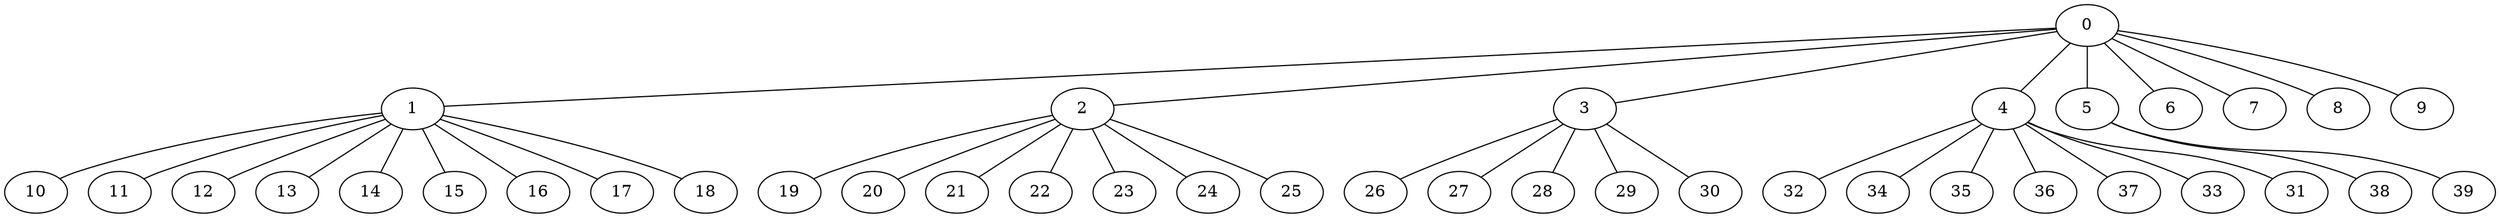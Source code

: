 
graph graphname {
    0 -- 1
0 -- 2
0 -- 3
0 -- 4
0 -- 5
0 -- 6
0 -- 7
0 -- 8
0 -- 9
1 -- 10
1 -- 11
1 -- 12
1 -- 13
1 -- 14
1 -- 15
1 -- 16
1 -- 17
1 -- 18
2 -- 19
2 -- 20
2 -- 21
2 -- 22
2 -- 23
2 -- 24
2 -- 25
3 -- 26
3 -- 27
3 -- 28
3 -- 29
3 -- 30
4 -- 32
4 -- 34
4 -- 35
4 -- 36
4 -- 37
4 -- 33
4 -- 31
5 -- 38
5 -- 39

}

